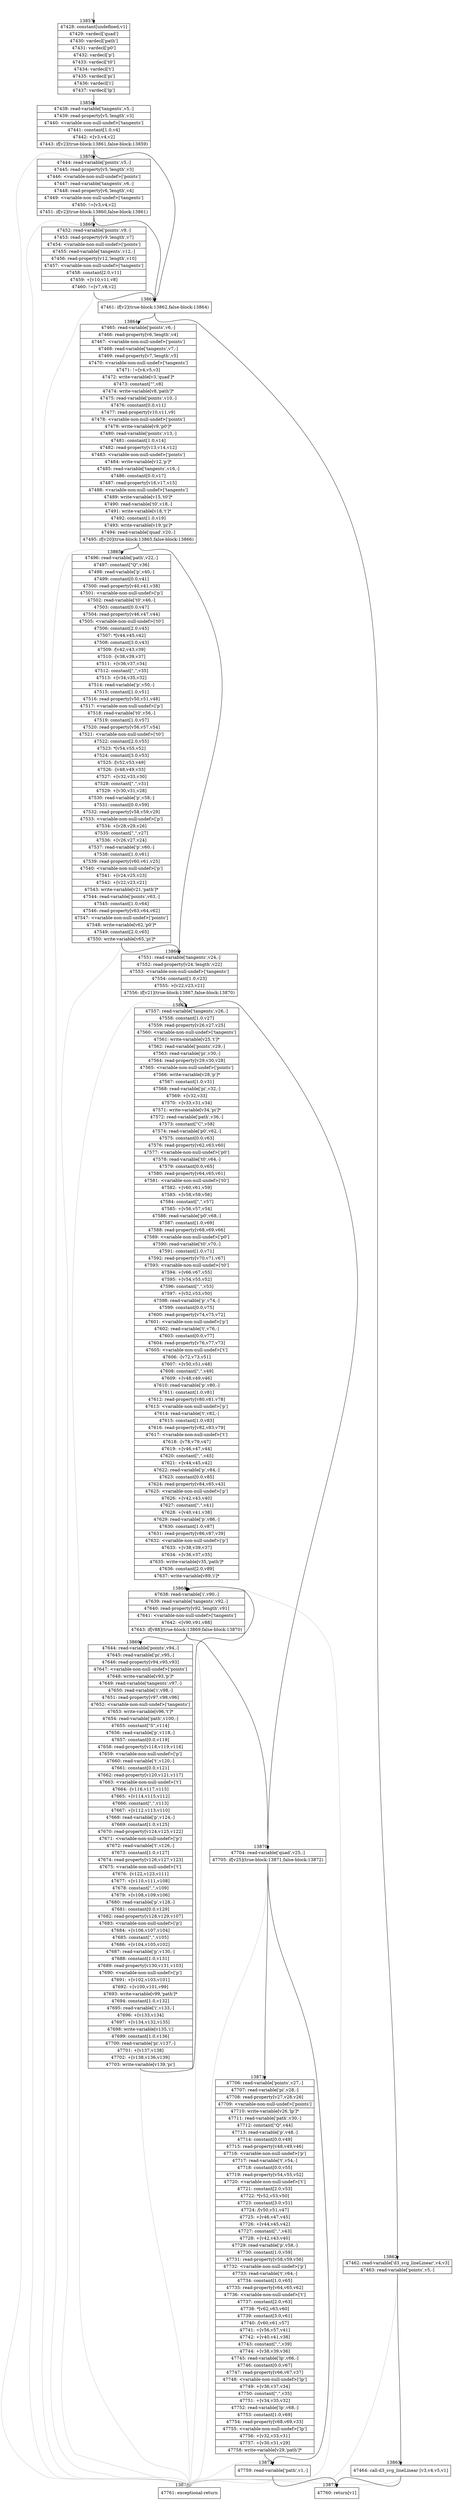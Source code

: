 digraph {
rankdir="TD"
BB_entry1286[shape=none,label=""];
BB_entry1286 -> BB13857 [tailport=s, headport=n, headlabel="    13857"]
BB13857 [shape=record label="{47428: constant[undefined,v1]|47429: vardecl['quad']|47430: vardecl['path']|47431: vardecl['p0']|47432: vardecl['p']|47433: vardecl['t0']|47434: vardecl['t']|47435: vardecl['pi']|47436: vardecl['i']|47437: vardecl['lp']}" ] 
BB13857 -> BB13858 [tailport=s, headport=n, headlabel="      13858"]
BB13858 [shape=record label="{47438: read-variable['tangents',v5,-]|47439: read-property[v5,'length',v3]|47440: \<variable-non-null-undef\>['tangents']|47441: constant[1.0,v4]|47442: \<[v3,v4,v2]|47443: if[v2](true-block:13861,false-block:13859)}" ] 
BB13858 -> BB13861 [tailport=s, headport=n, headlabel="      13861"]
BB13858 -> BB13859 [tailport=s, headport=n, headlabel="      13859"]
BB13858 -> BB13874 [tailport=s, headport=n, color=gray, headlabel="      13874"]
BB13859 [shape=record label="{47444: read-variable['points',v5,-]|47445: read-property[v5,'length',v3]|47446: \<variable-non-null-undef\>['points']|47447: read-variable['tangents',v6,-]|47448: read-property[v6,'length',v4]|47449: \<variable-non-null-undef\>['tangents']|47450: !=[v3,v4,v2]|47451: if[v2](true-block:13860,false-block:13861)}" ] 
BB13859 -> BB13861 [tailport=s, headport=n]
BB13859 -> BB13860 [tailport=s, headport=n, headlabel="      13860"]
BB13859 -> BB13874 [tailport=s, headport=n, color=gray]
BB13860 [shape=record label="{47452: read-variable['points',v9,-]|47453: read-property[v9,'length',v7]|47454: \<variable-non-null-undef\>['points']|47455: read-variable['tangents',v12,-]|47456: read-property[v12,'length',v10]|47457: \<variable-non-null-undef\>['tangents']|47458: constant[2.0,v11]|47459: +[v10,v11,v8]|47460: !=[v7,v8,v2]}" ] 
BB13860 -> BB13861 [tailport=s, headport=n]
BB13860 -> BB13874 [tailport=s, headport=n, color=gray]
BB13861 [shape=record label="{47461: if[v2](true-block:13862,false-block:13864)}" ] 
BB13861 -> BB13862 [tailport=s, headport=n, headlabel="      13862"]
BB13861 -> BB13864 [tailport=s, headport=n, headlabel="      13864"]
BB13862 [shape=record label="{47462: read-variable['d3_svg_lineLinear',v4,v3]|47463: read-variable['points',v5,-]}" ] 
BB13862 -> BB13863 [tailport=s, headport=n, headlabel="      13863"]
BB13862 -> BB13874 [tailport=s, headport=n, color=gray]
BB13863 [shape=record label="{47464: call-d3_svg_lineLinear [v3,v4,v5,v1]}" ] 
BB13863 -> BB13873 [tailport=s, headport=n, headlabel="      13873"]
BB13863 -> BB13874 [tailport=s, headport=n, color=gray]
BB13864 [shape=record label="{47465: read-variable['points',v6,-]|47466: read-property[v6,'length',v4]|47467: \<variable-non-null-undef\>['points']|47468: read-variable['tangents',v7,-]|47469: read-property[v7,'length',v5]|47470: \<variable-non-null-undef\>['tangents']|47471: !=[v4,v5,v3]|47472: write-variable[v3,'quad']*|47473: constant[\"\",v8]|47474: write-variable[v8,'path']*|47475: read-variable['points',v10,-]|47476: constant[0.0,v11]|47477: read-property[v10,v11,v9]|47478: \<variable-non-null-undef\>['points']|47479: write-variable[v9,'p0']*|47480: read-variable['points',v13,-]|47481: constant[1.0,v14]|47482: read-property[v13,v14,v12]|47483: \<variable-non-null-undef\>['points']|47484: write-variable[v12,'p']*|47485: read-variable['tangents',v16,-]|47486: constant[0.0,v17]|47487: read-property[v16,v17,v15]|47488: \<variable-non-null-undef\>['tangents']|47489: write-variable[v15,'t0']*|47490: read-variable['t0',v18,-]|47491: write-variable[v18,'t']*|47492: constant[1.0,v19]|47493: write-variable[v19,'pi']*|47494: read-variable['quad',v20,-]|47495: if[v20](true-block:13865,false-block:13866)}" ] 
BB13864 -> BB13865 [tailport=s, headport=n, headlabel="      13865"]
BB13864 -> BB13866 [tailport=s, headport=n, headlabel="      13866"]
BB13864 -> BB13874 [tailport=s, headport=n, color=gray]
BB13865 [shape=record label="{47496: read-variable['path',v22,-]|47497: constant[\"Q\",v36]|47498: read-variable['p',v40,-]|47499: constant[0.0,v41]|47500: read-property[v40,v41,v38]|47501: \<variable-non-null-undef\>['p']|47502: read-variable['t0',v46,-]|47503: constant[0.0,v47]|47504: read-property[v46,v47,v44]|47505: \<variable-non-null-undef\>['t0']|47506: constant[2.0,v45]|47507: *[v44,v45,v42]|47508: constant[3.0,v43]|47509: /[v42,v43,v39]|47510: -[v38,v39,v37]|47511: +[v36,v37,v34]|47512: constant[\",\",v35]|47513: +[v34,v35,v32]|47514: read-variable['p',v50,-]|47515: constant[1.0,v51]|47516: read-property[v50,v51,v48]|47517: \<variable-non-null-undef\>['p']|47518: read-variable['t0',v56,-]|47519: constant[1.0,v57]|47520: read-property[v56,v57,v54]|47521: \<variable-non-null-undef\>['t0']|47522: constant[2.0,v55]|47523: *[v54,v55,v52]|47524: constant[3.0,v53]|47525: /[v52,v53,v49]|47526: -[v48,v49,v33]|47527: +[v32,v33,v30]|47528: constant[\",\",v31]|47529: +[v30,v31,v28]|47530: read-variable['p',v58,-]|47531: constant[0.0,v59]|47532: read-property[v58,v59,v29]|47533: \<variable-non-null-undef\>['p']|47534: +[v28,v29,v26]|47535: constant[\",\",v27]|47536: +[v26,v27,v24]|47537: read-variable['p',v60,-]|47538: constant[1.0,v61]|47539: read-property[v60,v61,v25]|47540: \<variable-non-null-undef\>['p']|47541: +[v24,v25,v23]|47542: +[v22,v23,v21]|47543: write-variable[v21,'path']*|47544: read-variable['points',v63,-]|47545: constant[1.0,v64]|47546: read-property[v63,v64,v62]|47547: \<variable-non-null-undef\>['points']|47548: write-variable[v62,'p0']*|47549: constant[2.0,v65]|47550: write-variable[v65,'pi']*}" ] 
BB13865 -> BB13866 [tailport=s, headport=n]
BB13865 -> BB13874 [tailport=s, headport=n, color=gray]
BB13866 [shape=record label="{47551: read-variable['tangents',v24,-]|47552: read-property[v24,'length',v22]|47553: \<variable-non-null-undef\>['tangents']|47554: constant[1.0,v23]|47555: \>[v22,v23,v21]|47556: if[v21](true-block:13867,false-block:13870)}" ] 
BB13866 -> BB13867 [tailport=s, headport=n, headlabel="      13867"]
BB13866 -> BB13870 [tailport=s, headport=n, headlabel="      13870"]
BB13866 -> BB13874 [tailport=s, headport=n, color=gray]
BB13867 [shape=record label="{47557: read-variable['tangents',v26,-]|47558: constant[1.0,v27]|47559: read-property[v26,v27,v25]|47560: \<variable-non-null-undef\>['tangents']|47561: write-variable[v25,'t']*|47562: read-variable['points',v29,-]|47563: read-variable['pi',v30,-]|47564: read-property[v29,v30,v28]|47565: \<variable-non-null-undef\>['points']|47566: write-variable[v28,'p']*|47567: constant[1.0,v31]|47568: read-variable['pi',v32,-]|47569: +[v32,v33]|47570: +[v33,v31,v34]|47571: write-variable[v34,'pi']*|47572: read-variable['path',v36,-]|47573: constant[\"C\",v58]|47574: read-variable['p0',v62,-]|47575: constant[0.0,v63]|47576: read-property[v62,v63,v60]|47577: \<variable-non-null-undef\>['p0']|47578: read-variable['t0',v64,-]|47579: constant[0.0,v65]|47580: read-property[v64,v65,v61]|47581: \<variable-non-null-undef\>['t0']|47582: +[v60,v61,v59]|47583: +[v58,v59,v56]|47584: constant[\",\",v57]|47585: +[v56,v57,v54]|47586: read-variable['p0',v68,-]|47587: constant[1.0,v69]|47588: read-property[v68,v69,v66]|47589: \<variable-non-null-undef\>['p0']|47590: read-variable['t0',v70,-]|47591: constant[1.0,v71]|47592: read-property[v70,v71,v67]|47593: \<variable-non-null-undef\>['t0']|47594: +[v66,v67,v55]|47595: +[v54,v55,v52]|47596: constant[\",\",v53]|47597: +[v52,v53,v50]|47598: read-variable['p',v74,-]|47599: constant[0.0,v75]|47600: read-property[v74,v75,v72]|47601: \<variable-non-null-undef\>['p']|47602: read-variable['t',v76,-]|47603: constant[0.0,v77]|47604: read-property[v76,v77,v73]|47605: \<variable-non-null-undef\>['t']|47606: -[v72,v73,v51]|47607: +[v50,v51,v48]|47608: constant[\",\",v49]|47609: +[v48,v49,v46]|47610: read-variable['p',v80,-]|47611: constant[1.0,v81]|47612: read-property[v80,v81,v78]|47613: \<variable-non-null-undef\>['p']|47614: read-variable['t',v82,-]|47615: constant[1.0,v83]|47616: read-property[v82,v83,v79]|47617: \<variable-non-null-undef\>['t']|47618: -[v78,v79,v47]|47619: +[v46,v47,v44]|47620: constant[\",\",v45]|47621: +[v44,v45,v42]|47622: read-variable['p',v84,-]|47623: constant[0.0,v85]|47624: read-property[v84,v85,v43]|47625: \<variable-non-null-undef\>['p']|47626: +[v42,v43,v40]|47627: constant[\",\",v41]|47628: +[v40,v41,v38]|47629: read-variable['p',v86,-]|47630: constant[1.0,v87]|47631: read-property[v86,v87,v39]|47632: \<variable-non-null-undef\>['p']|47633: +[v38,v39,v37]|47634: +[v36,v37,v35]|47635: write-variable[v35,'path']*|47636: constant[2.0,v89]|47637: write-variable[v89,'i']*}" ] 
BB13867 -> BB13868 [tailport=s, headport=n, headlabel="      13868"]
BB13867 -> BB13874 [tailport=s, headport=n, color=gray]
BB13868 [shape=record label="{47638: read-variable['i',v90,-]|47639: read-variable['tangents',v92,-]|47640: read-property[v92,'length',v91]|47641: \<variable-non-null-undef\>['tangents']|47642: \<[v90,v91,v88]|47643: if[v88](true-block:13869,false-block:13870)}" ] 
BB13868 -> BB13869 [tailport=s, headport=n, headlabel="      13869"]
BB13868 -> BB13870 [tailport=s, headport=n]
BB13868 -> BB13874 [tailport=s, headport=n, color=gray]
BB13869 [shape=record label="{47644: read-variable['points',v94,-]|47645: read-variable['pi',v95,-]|47646: read-property[v94,v95,v93]|47647: \<variable-non-null-undef\>['points']|47648: write-variable[v93,'p']*|47649: read-variable['tangents',v97,-]|47650: read-variable['i',v98,-]|47651: read-property[v97,v98,v96]|47652: \<variable-non-null-undef\>['tangents']|47653: write-variable[v96,'t']*|47654: read-variable['path',v100,-]|47655: constant[\"S\",v114]|47656: read-variable['p',v118,-]|47657: constant[0.0,v119]|47658: read-property[v118,v119,v116]|47659: \<variable-non-null-undef\>['p']|47660: read-variable['t',v120,-]|47661: constant[0.0,v121]|47662: read-property[v120,v121,v117]|47663: \<variable-non-null-undef\>['t']|47664: -[v116,v117,v115]|47665: +[v114,v115,v112]|47666: constant[\",\",v113]|47667: +[v112,v113,v110]|47668: read-variable['p',v124,-]|47669: constant[1.0,v125]|47670: read-property[v124,v125,v122]|47671: \<variable-non-null-undef\>['p']|47672: read-variable['t',v126,-]|47673: constant[1.0,v127]|47674: read-property[v126,v127,v123]|47675: \<variable-non-null-undef\>['t']|47676: -[v122,v123,v111]|47677: +[v110,v111,v108]|47678: constant[\",\",v109]|47679: +[v108,v109,v106]|47680: read-variable['p',v128,-]|47681: constant[0.0,v129]|47682: read-property[v128,v129,v107]|47683: \<variable-non-null-undef\>['p']|47684: +[v106,v107,v104]|47685: constant[\",\",v105]|47686: +[v104,v105,v102]|47687: read-variable['p',v130,-]|47688: constant[1.0,v131]|47689: read-property[v130,v131,v103]|47690: \<variable-non-null-undef\>['p']|47691: +[v102,v103,v101]|47692: +[v100,v101,v99]|47693: write-variable[v99,'path']*|47694: constant[1.0,v132]|47695: read-variable['i',v133,-]|47696: +[v133,v134]|47697: +[v134,v132,v135]|47698: write-variable[v135,'i']|47699: constant[1.0,v136]|47700: read-variable['pi',v137,-]|47701: +[v137,v138]|47702: +[v138,v136,v139]|47703: write-variable[v139,'pi']}" ] 
BB13869 -> BB13868 [tailport=s, headport=n]
BB13869 -> BB13874 [tailport=s, headport=n, color=gray]
BB13870 [shape=record label="{47704: read-variable['quad',v25,-]|47705: if[v25](true-block:13871,false-block:13872)}" ] 
BB13870 -> BB13871 [tailport=s, headport=n, headlabel="      13871"]
BB13870 -> BB13872 [tailport=s, headport=n, headlabel="      13872"]
BB13870 -> BB13874 [tailport=s, headport=n, color=gray]
BB13871 [shape=record label="{47706: read-variable['points',v27,-]|47707: read-variable['pi',v28,-]|47708: read-property[v27,v28,v26]|47709: \<variable-non-null-undef\>['points']|47710: write-variable[v26,'lp']*|47711: read-variable['path',v30,-]|47712: constant[\"Q\",v44]|47713: read-variable['p',v48,-]|47714: constant[0.0,v49]|47715: read-property[v48,v49,v46]|47716: \<variable-non-null-undef\>['p']|47717: read-variable['t',v54,-]|47718: constant[0.0,v55]|47719: read-property[v54,v55,v52]|47720: \<variable-non-null-undef\>['t']|47721: constant[2.0,v53]|47722: *[v52,v53,v50]|47723: constant[3.0,v51]|47724: /[v50,v51,v47]|47725: +[v46,v47,v45]|47726: +[v44,v45,v42]|47727: constant[\",\",v43]|47728: +[v42,v43,v40]|47729: read-variable['p',v58,-]|47730: constant[1.0,v59]|47731: read-property[v58,v59,v56]|47732: \<variable-non-null-undef\>['p']|47733: read-variable['t',v64,-]|47734: constant[1.0,v65]|47735: read-property[v64,v65,v62]|47736: \<variable-non-null-undef\>['t']|47737: constant[2.0,v63]|47738: *[v62,v63,v60]|47739: constant[3.0,v61]|47740: /[v60,v61,v57]|47741: +[v56,v57,v41]|47742: +[v40,v41,v38]|47743: constant[\",\",v39]|47744: +[v38,v39,v36]|47745: read-variable['lp',v66,-]|47746: constant[0.0,v67]|47747: read-property[v66,v67,v37]|47748: \<variable-non-null-undef\>['lp']|47749: +[v36,v37,v34]|47750: constant[\",\",v35]|47751: +[v34,v35,v32]|47752: read-variable['lp',v68,-]|47753: constant[1.0,v69]|47754: read-property[v68,v69,v33]|47755: \<variable-non-null-undef\>['lp']|47756: +[v32,v33,v31]|47757: +[v30,v31,v29]|47758: write-variable[v29,'path']*}" ] 
BB13871 -> BB13872 [tailport=s, headport=n]
BB13871 -> BB13874 [tailport=s, headport=n, color=gray]
BB13872 [shape=record label="{47759: read-variable['path',v1,-]}" ] 
BB13872 -> BB13873 [tailport=s, headport=n]
BB13872 -> BB13874 [tailport=s, headport=n, color=gray]
BB13873 [shape=record label="{47760: return[v1]}" ] 
BB13874 [shape=record label="{47761: exceptional-return}" ] 
//#$~ 8209
}
